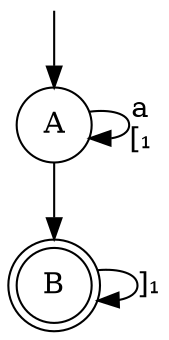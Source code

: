 digraph {
    node [shape=circle]
    Q0 [style=invisible, height=0, width=0, fixedsize=true]
    Q0 -> A
    A -> A [label=<a<br/>[₁>];
    A -> B 
    B -> B [label=<]₁> ];

    B [shape=doublecircle];
}